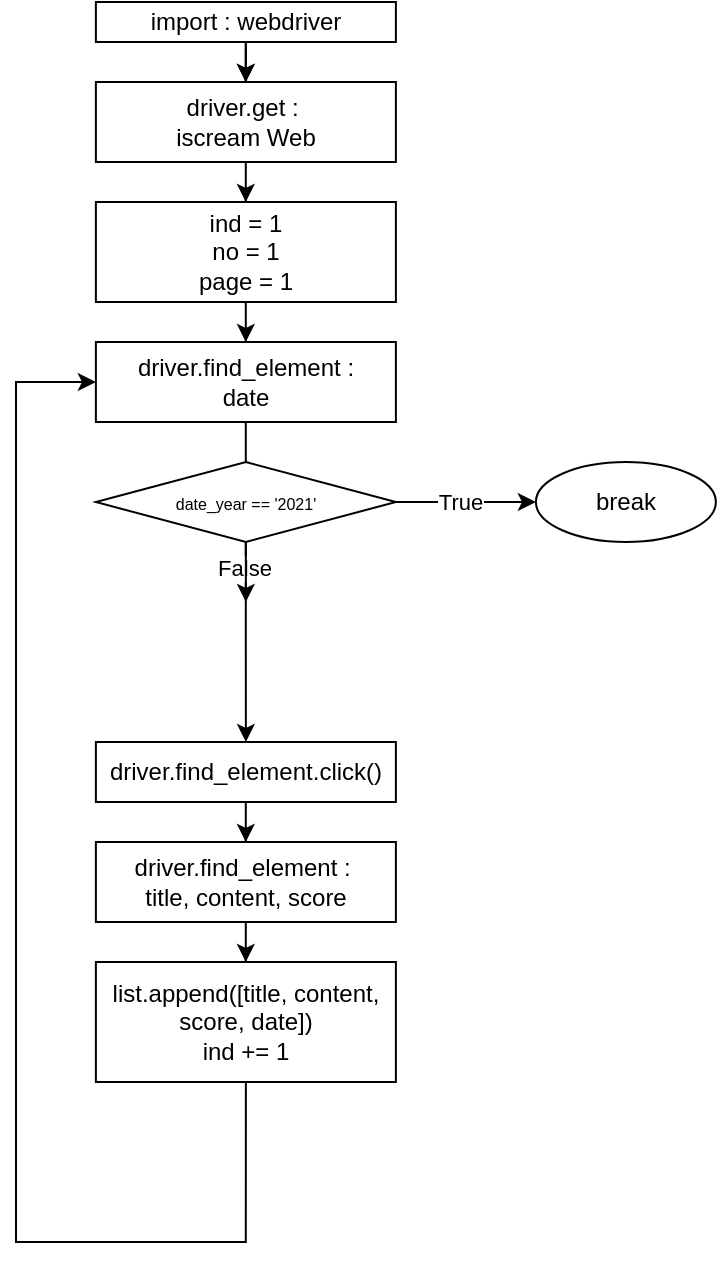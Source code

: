 <mxfile version="21.6.6" type="device">
  <diagram name="페이지-1" id="RGnwuYh1zGf8iK2MfvKK">
    <mxGraphModel dx="1791" dy="998" grid="1" gridSize="10" guides="1" tooltips="1" connect="1" arrows="1" fold="1" page="1" pageScale="1" pageWidth="827" pageHeight="1169" math="0" shadow="0">
      <root>
        <mxCell id="0" />
        <mxCell id="1" parent="0" />
        <mxCell id="In0rpE6QOBtN2LfNiKg4-2" value="" style="edgeStyle=orthogonalEdgeStyle;rounded=0;orthogonalLoop=1;jettySize=auto;html=1;" parent="1" source="In0rpE6QOBtN2LfNiKg4-4" target="In0rpE6QOBtN2LfNiKg4-6" edge="1">
          <mxGeometry relative="1" as="geometry" />
        </mxCell>
        <mxCell id="In0rpE6QOBtN2LfNiKg4-3" value="" style="edgeStyle=orthogonalEdgeStyle;rounded=0;orthogonalLoop=1;jettySize=auto;html=1;" parent="1" source="In0rpE6QOBtN2LfNiKg4-4" target="In0rpE6QOBtN2LfNiKg4-6" edge="1">
          <mxGeometry relative="1" as="geometry" />
        </mxCell>
        <mxCell id="In0rpE6QOBtN2LfNiKg4-4" value="import : webdriver" style="rounded=0;whiteSpace=wrap;html=1;" parent="1" vertex="1">
          <mxGeometry x="-500.06" y="60" width="150" height="20" as="geometry" />
        </mxCell>
        <mxCell id="In0rpE6QOBtN2LfNiKg4-5" value="" style="edgeStyle=orthogonalEdgeStyle;rounded=0;orthogonalLoop=1;jettySize=auto;html=1;" parent="1" source="In0rpE6QOBtN2LfNiKg4-6" target="In0rpE6QOBtN2LfNiKg4-26" edge="1">
          <mxGeometry relative="1" as="geometry" />
        </mxCell>
        <mxCell id="In0rpE6QOBtN2LfNiKg4-6" value="&lt;div&gt;driver.get :&amp;nbsp;&lt;/div&gt;&lt;div&gt;iscream&amp;nbsp;Web&lt;/div&gt;" style="rounded=0;whiteSpace=wrap;html=1;" parent="1" vertex="1">
          <mxGeometry x="-500.06" y="100" width="150" height="40" as="geometry" />
        </mxCell>
        <mxCell id="In0rpE6QOBtN2LfNiKg4-7" value="" style="edgeStyle=orthogonalEdgeStyle;rounded=0;orthogonalLoop=1;jettySize=auto;html=1;" parent="1" source="In0rpE6QOBtN2LfNiKg4-27" edge="1">
          <mxGeometry relative="1" as="geometry">
            <mxPoint x="-425.06" y="430" as="targetPoint" />
          </mxGeometry>
        </mxCell>
        <mxCell id="In0rpE6QOBtN2LfNiKg4-8" value="False" style="edgeLabel;html=1;align=center;verticalAlign=middle;resizable=0;points=[];" parent="In0rpE6QOBtN2LfNiKg4-7" vertex="1" connectable="0">
          <mxGeometry x="-0.752" y="-1" relative="1" as="geometry">
            <mxPoint as="offset" />
          </mxGeometry>
        </mxCell>
        <mxCell id="In0rpE6QOBtN2LfNiKg4-9" value="" style="edgeStyle=orthogonalEdgeStyle;rounded=0;orthogonalLoop=1;jettySize=auto;html=1;" parent="1" source="In0rpE6QOBtN2LfNiKg4-27" target="In0rpE6QOBtN2LfNiKg4-22" edge="1">
          <mxGeometry relative="1" as="geometry" />
        </mxCell>
        <mxCell id="In0rpE6QOBtN2LfNiKg4-10" value="True" style="edgeLabel;html=1;align=center;verticalAlign=middle;resizable=0;points=[];" parent="In0rpE6QOBtN2LfNiKg4-9" vertex="1" connectable="0">
          <mxGeometry x="-0.7" relative="1" as="geometry">
            <mxPoint x="21" as="offset" />
          </mxGeometry>
        </mxCell>
        <mxCell id="In0rpE6QOBtN2LfNiKg4-11" value="" style="edgeStyle=orthogonalEdgeStyle;rounded=0;orthogonalLoop=1;jettySize=auto;html=1;" parent="1" source="In0rpE6QOBtN2LfNiKg4-28" edge="1">
          <mxGeometry relative="1" as="geometry">
            <mxPoint x="-425.06" y="360" as="targetPoint" />
          </mxGeometry>
        </mxCell>
        <mxCell id="In0rpE6QOBtN2LfNiKg4-16" value="" style="edgeStyle=orthogonalEdgeStyle;rounded=0;orthogonalLoop=1;jettySize=auto;html=1;" parent="1" source="In0rpE6QOBtN2LfNiKg4-17" target="In0rpE6QOBtN2LfNiKg4-19" edge="1">
          <mxGeometry relative="1" as="geometry" />
        </mxCell>
        <mxCell id="In0rpE6QOBtN2LfNiKg4-17" value="driver.find_element.click()" style="rounded=0;whiteSpace=wrap;html=1;" parent="1" vertex="1">
          <mxGeometry x="-500.06" y="430" width="150" height="30" as="geometry" />
        </mxCell>
        <mxCell id="In0rpE6QOBtN2LfNiKg4-18" value="" style="edgeStyle=orthogonalEdgeStyle;rounded=0;orthogonalLoop=1;jettySize=auto;html=1;" parent="1" source="In0rpE6QOBtN2LfNiKg4-19" target="In0rpE6QOBtN2LfNiKg4-21" edge="1">
          <mxGeometry relative="1" as="geometry" />
        </mxCell>
        <mxCell id="In0rpE6QOBtN2LfNiKg4-19" value="driver.find_element :&amp;nbsp;&lt;br&gt;title, content, score" style="rounded=0;whiteSpace=wrap;html=1;" parent="1" vertex="1">
          <mxGeometry x="-500.06" y="480" width="150" height="40" as="geometry" />
        </mxCell>
        <mxCell id="In0rpE6QOBtN2LfNiKg4-20" style="edgeStyle=orthogonalEdgeStyle;rounded=0;orthogonalLoop=1;jettySize=auto;html=1;exitX=0.5;exitY=1;exitDx=0;exitDy=0;entryX=0;entryY=0.5;entryDx=0;entryDy=0;" parent="1" source="In0rpE6QOBtN2LfNiKg4-21" target="In0rpE6QOBtN2LfNiKg4-28" edge="1">
          <mxGeometry relative="1" as="geometry">
            <Array as="points">
              <mxPoint x="-425" y="680" />
              <mxPoint x="-540" y="680" />
              <mxPoint x="-540" y="250" />
            </Array>
          </mxGeometry>
        </mxCell>
        <mxCell id="In0rpE6QOBtN2LfNiKg4-21" value="list.append([title, content, score, date])&lt;br&gt;ind += 1" style="rounded=0;whiteSpace=wrap;html=1;" parent="1" vertex="1">
          <mxGeometry x="-500.06" y="540" width="150" height="60" as="geometry" />
        </mxCell>
        <mxCell id="In0rpE6QOBtN2LfNiKg4-22" value="break" style="ellipse;whiteSpace=wrap;html=1;" parent="1" vertex="1">
          <mxGeometry x="-280.06" y="290" width="90" height="40" as="geometry" />
        </mxCell>
        <mxCell id="In0rpE6QOBtN2LfNiKg4-25" value="" style="edgeStyle=orthogonalEdgeStyle;rounded=0;orthogonalLoop=1;jettySize=auto;html=1;" parent="1" source="In0rpE6QOBtN2LfNiKg4-26" target="In0rpE6QOBtN2LfNiKg4-28" edge="1">
          <mxGeometry relative="1" as="geometry" />
        </mxCell>
        <mxCell id="In0rpE6QOBtN2LfNiKg4-26" value="&lt;div&gt;ind = 1&lt;/div&gt;&lt;div&gt;no = 1&lt;/div&gt;&lt;div&gt;page = 1&lt;/div&gt;" style="rounded=0;whiteSpace=wrap;html=1;" parent="1" vertex="1">
          <mxGeometry x="-500.06" y="160" width="150" height="50" as="geometry" />
        </mxCell>
        <mxCell id="In0rpE6QOBtN2LfNiKg4-27" value="&lt;font style=&quot;font-size: 8px;&quot;&gt;date_year == &#39;2021&#39;&lt;br&gt;&lt;/font&gt;" style="rhombus;whiteSpace=wrap;html=1;" parent="1" vertex="1">
          <mxGeometry x="-500.06" y="290" width="150" height="40" as="geometry" />
        </mxCell>
        <mxCell id="In0rpE6QOBtN2LfNiKg4-28" value="&lt;div style=&quot;border-color: var(--border-color);&quot;&gt;driver.find_element :&lt;/div&gt;&lt;div style=&quot;border-color: var(--border-color);&quot;&gt;date&lt;/div&gt;" style="rounded=0;whiteSpace=wrap;html=1;" parent="1" vertex="1">
          <mxGeometry x="-500.06" y="230" width="150" height="40" as="geometry" />
        </mxCell>
      </root>
    </mxGraphModel>
  </diagram>
</mxfile>
